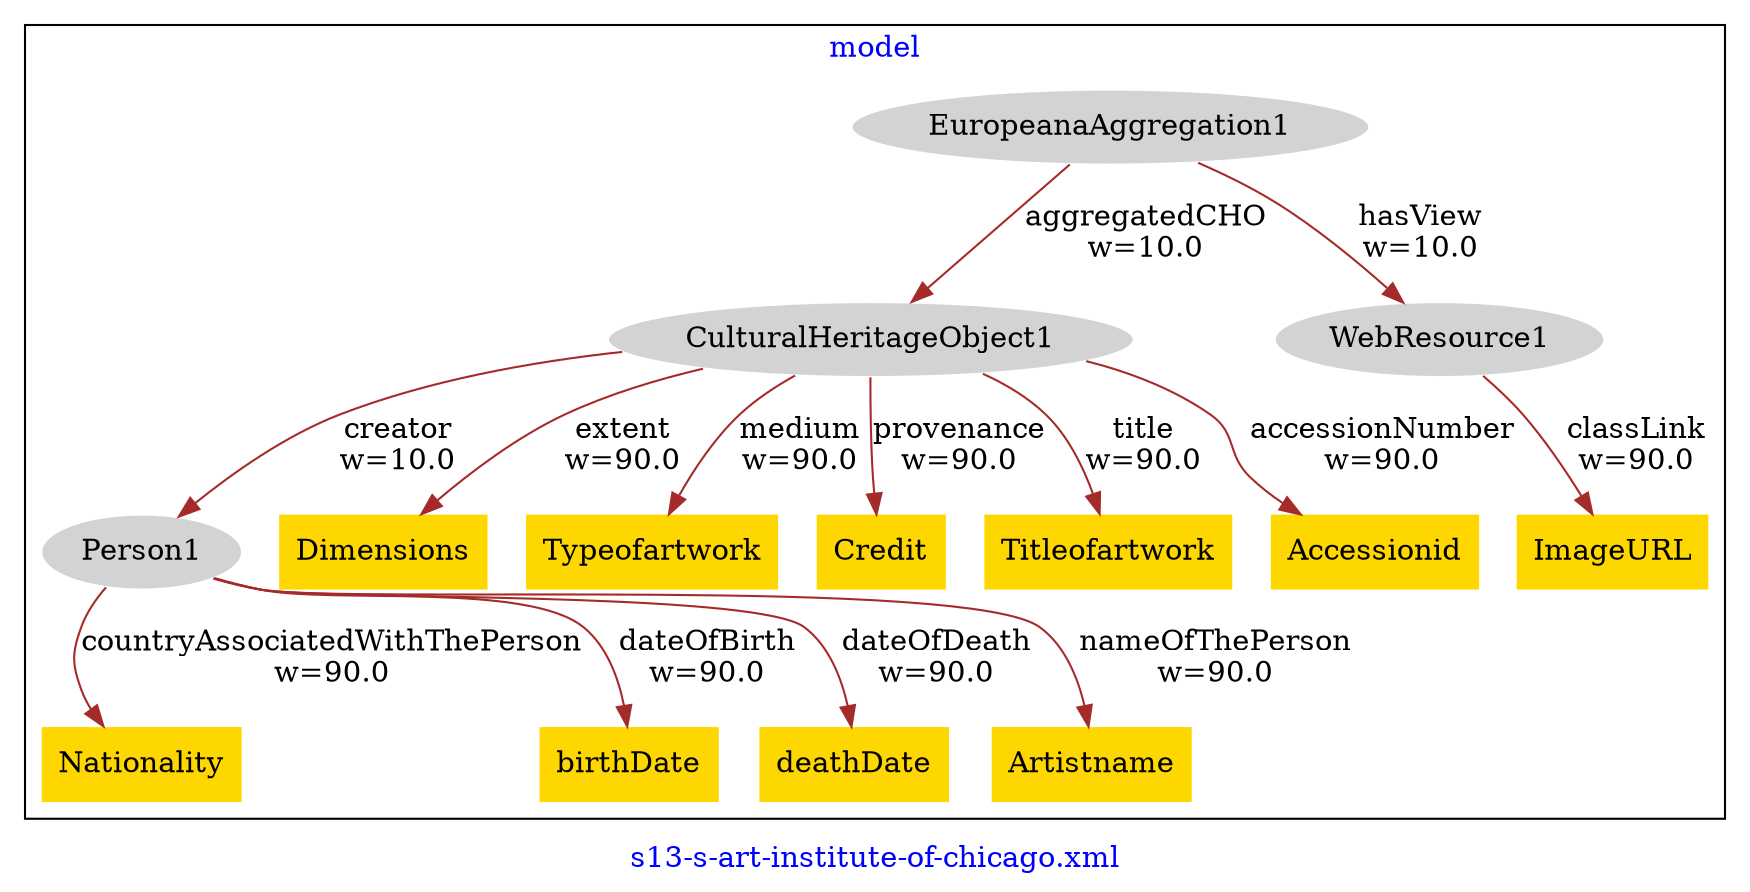 digraph n0 {
fontcolor="blue"
remincross="true"
label="s13-s-art-institute-of-chicago.xml"
subgraph cluster {
label="model"
n2[style="filled",color="white",fillcolor="lightgray",label="CulturalHeritageObject1\n"];
n3[style="filled",color="white",fillcolor="lightgray",label="Person1\n"];
n4[shape="plaintext",style="filled",fillcolor="gold",label="Dimensions\n"];
n5[shape="plaintext",style="filled",fillcolor="gold",label="Typeofartwork\n"];
n6[shape="plaintext",style="filled",fillcolor="gold",label="Credit\n"];
n7[shape="plaintext",style="filled",fillcolor="gold",label="Titleofartwork\n"];
n8[shape="plaintext",style="filled",fillcolor="gold",label="Accessionid\n"];
n9[shape="plaintext",style="filled",fillcolor="gold",label="Nationality\n"];
n10[shape="plaintext",style="filled",fillcolor="gold",label="birthDate\n"];
n11[shape="plaintext",style="filled",fillcolor="gold",label="deathDate\n"];
n12[shape="plaintext",style="filled",fillcolor="gold",label="Artistname\n"];
n13[style="filled",color="white",fillcolor="lightgray",label="EuropeanaAggregation1\n"];
n14[style="filled",color="white",fillcolor="lightgray",label="WebResource1\n"];
n15[shape="plaintext",style="filled",fillcolor="gold",label="ImageURL\n"];
}
n2 -> n3[color="brown",fontcolor="black",label="creator\nw=10.0"]
n2 -> n4[color="brown",fontcolor="black",label="extent\nw=90.0"]
n2 -> n5[color="brown",fontcolor="black",label="medium\nw=90.0"]
n2 -> n6[color="brown",fontcolor="black",label="provenance\nw=90.0"]
n2 -> n7[color="brown",fontcolor="black",label="title\nw=90.0"]
n2 -> n8[color="brown",fontcolor="black",label="accessionNumber\nw=90.0"]
n3 -> n9[color="brown",fontcolor="black",label="countryAssociatedWithThePerson\nw=90.0"]
n3 -> n10[color="brown",fontcolor="black",label="dateOfBirth\nw=90.0"]
n3 -> n11[color="brown",fontcolor="black",label="dateOfDeath\nw=90.0"]
n3 -> n12[color="brown",fontcolor="black",label="nameOfThePerson\nw=90.0"]
n13 -> n2[color="brown",fontcolor="black",label="aggregatedCHO\nw=10.0"]
n13 -> n14[color="brown",fontcolor="black",label="hasView\nw=10.0"]
n14 -> n15[color="brown",fontcolor="black",label="classLink\nw=90.0"]
}
